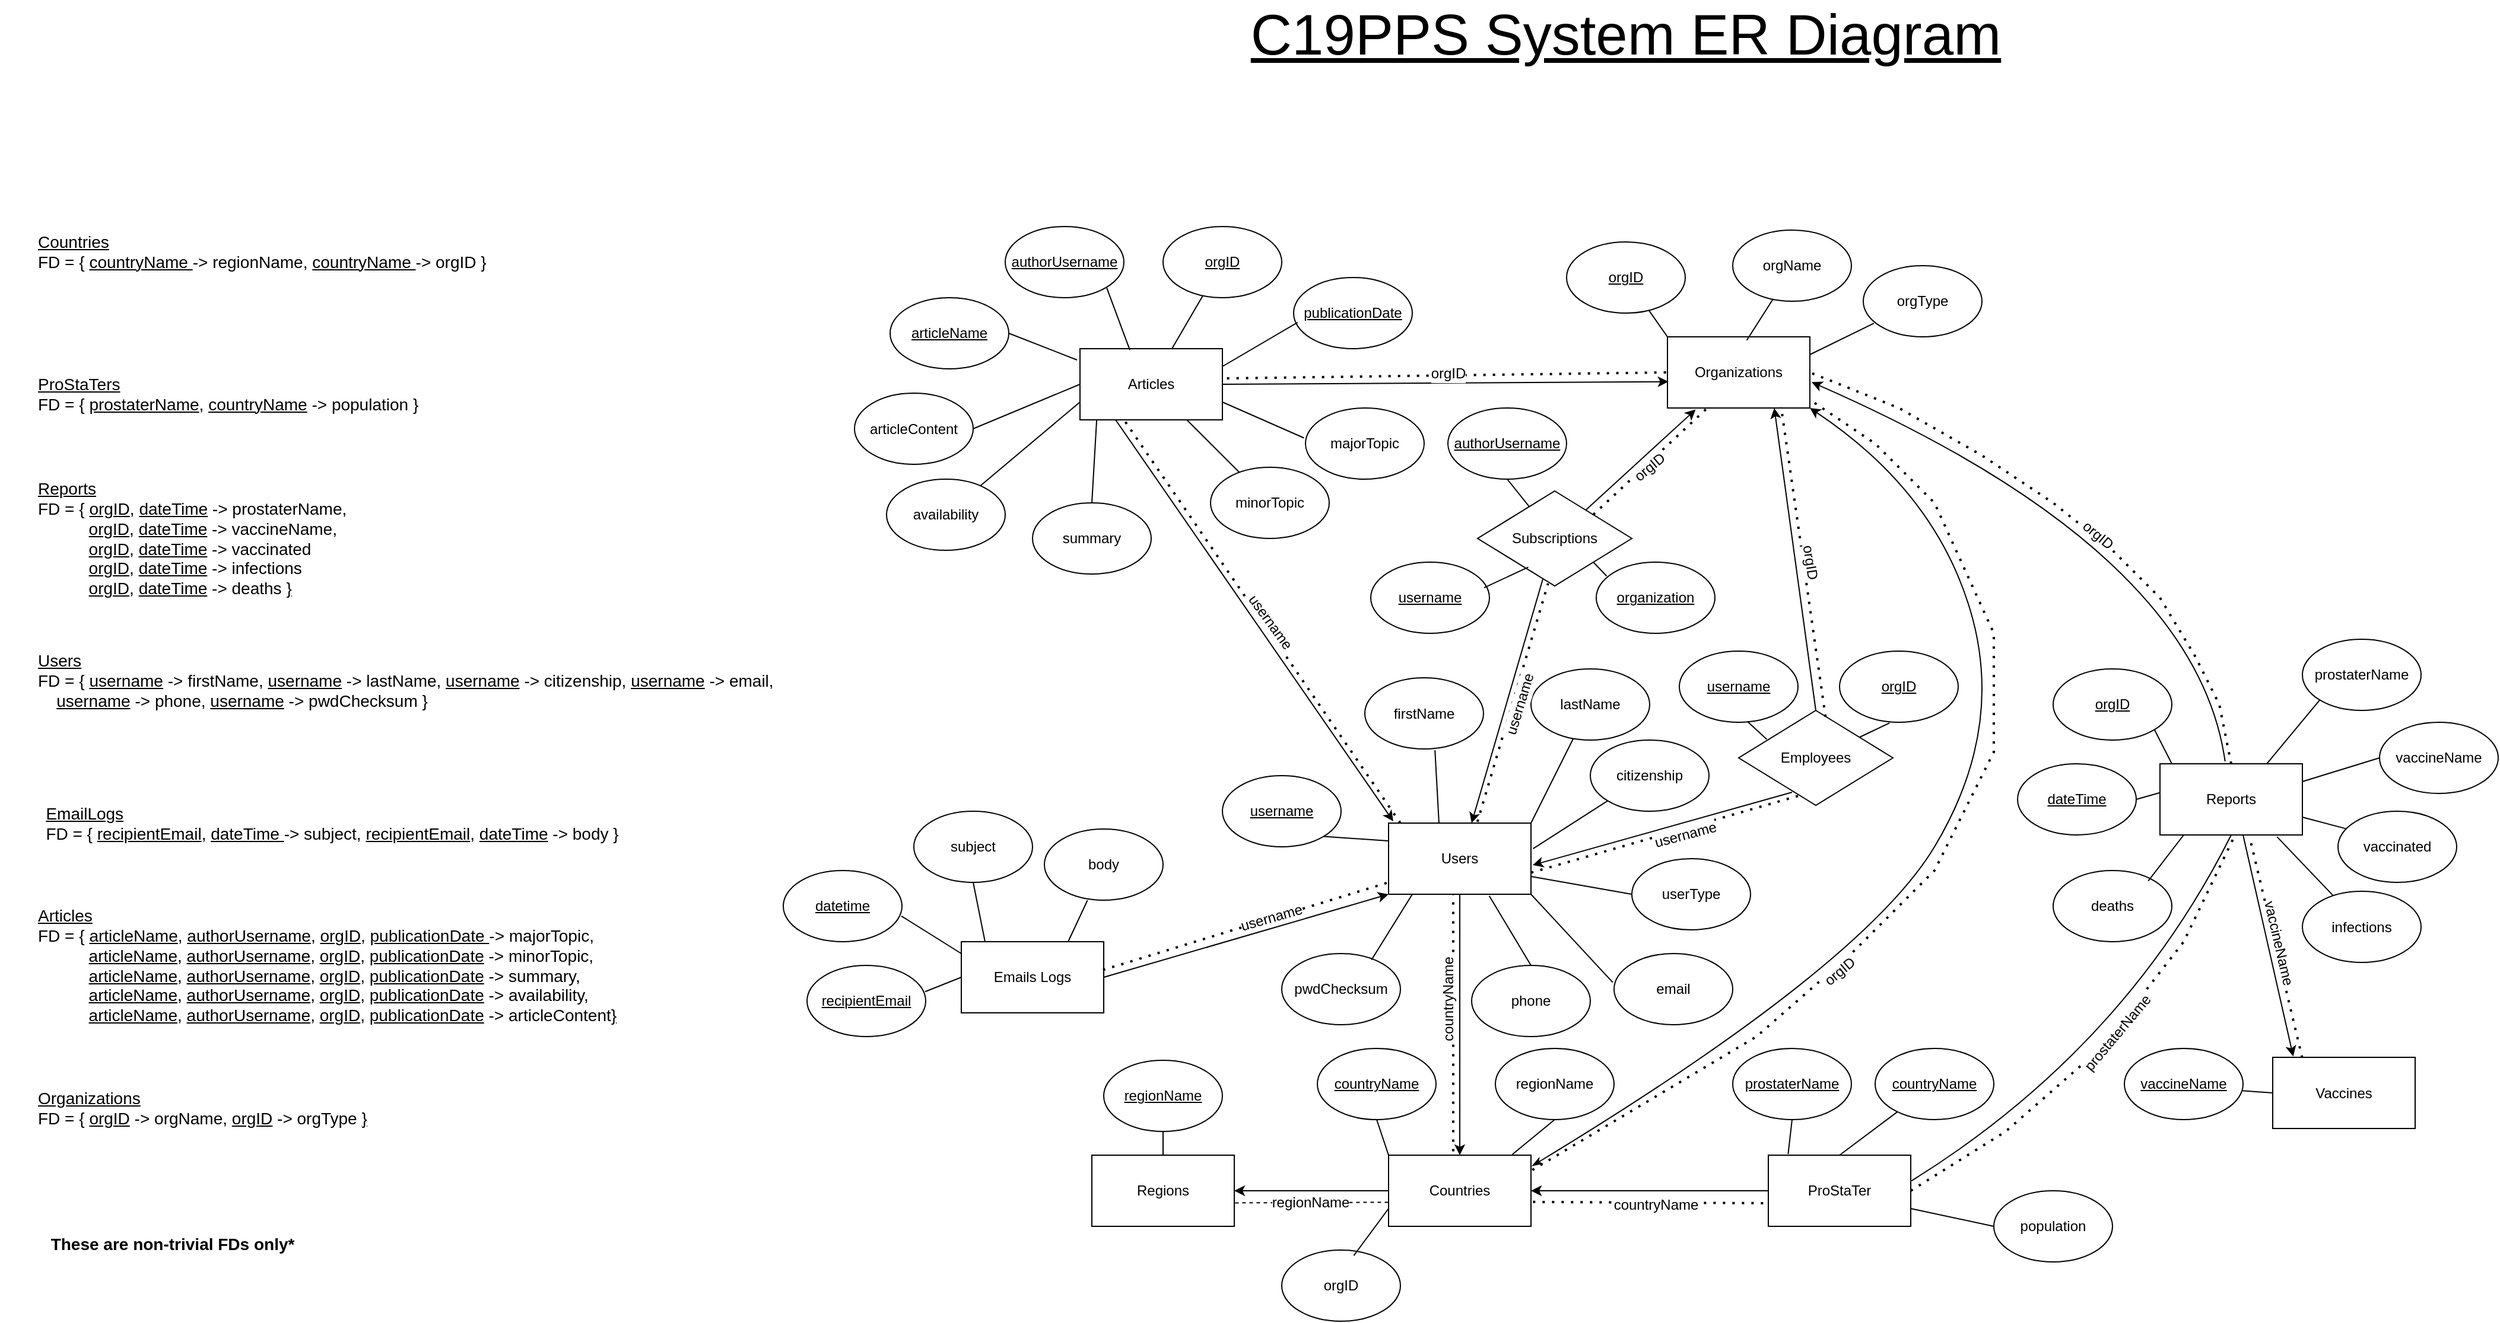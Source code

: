<mxfile version="20.2.2" type="device"><diagram id="vP3Cnza_I2oAQfjmfmL1" name="Page-1"><mxGraphModel dx="1903" dy="1664" grid="1" gridSize="10" guides="1" tooltips="1" connect="1" arrows="1" fold="1" page="1" pageScale="1" pageWidth="850" pageHeight="1100" math="0" shadow="0"><root><mxCell id="0"/><mxCell id="1" parent="0"/><mxCell id="a4XoPWhPw572lFIewRYF-1" value="Regions" style="rounded=0;whiteSpace=wrap;html=1;" parent="1" vertex="1"><mxGeometry x="90" y="220" width="120" height="60" as="geometry"/></mxCell><mxCell id="a4XoPWhPw572lFIewRYF-2" value="&lt;u&gt;regionName&lt;/u&gt;" style="ellipse;whiteSpace=wrap;html=1;" parent="1" vertex="1"><mxGeometry x="100" y="140" width="100" height="60" as="geometry"/></mxCell><mxCell id="a4XoPWhPw572lFIewRYF-4" value="Countries" style="rounded=0;whiteSpace=wrap;html=1;" parent="1" vertex="1"><mxGeometry x="340" y="220" width="120" height="60" as="geometry"/></mxCell><mxCell id="a4XoPWhPw572lFIewRYF-6" value="&lt;u&gt;countryName&lt;/u&gt;" style="ellipse;whiteSpace=wrap;html=1;" parent="1" vertex="1"><mxGeometry x="280" y="130" width="100" height="60" as="geometry"/></mxCell><mxCell id="a4XoPWhPw572lFIewRYF-7" value="regionName" style="ellipse;whiteSpace=wrap;html=1;" parent="1" vertex="1"><mxGeometry x="430" y="130" width="100" height="60" as="geometry"/></mxCell><mxCell id="a4XoPWhPw572lFIewRYF-8" value="" style="endArrow=none;html=1;rounded=0;" parent="1" source="a4XoPWhPw572lFIewRYF-1" edge="1"><mxGeometry width="50" height="50" relative="1" as="geometry"><mxPoint x="100" y="250" as="sourcePoint"/><mxPoint x="150" y="200" as="targetPoint"/></mxGeometry></mxCell><mxCell id="a4XoPWhPw572lFIewRYF-10" value="" style="endArrow=none;html=1;rounded=0;entryX=0.5;entryY=1;entryDx=0;entryDy=0;exitX=0;exitY=0;exitDx=0;exitDy=0;" parent="1" source="a4XoPWhPw572lFIewRYF-4" target="a4XoPWhPw572lFIewRYF-6" edge="1"><mxGeometry width="50" height="50" relative="1" as="geometry"><mxPoint x="350" y="220" as="sourcePoint"/><mxPoint x="430" y="190" as="targetPoint"/></mxGeometry></mxCell><mxCell id="a4XoPWhPw572lFIewRYF-11" value="" style="endArrow=none;html=1;rounded=0;entryX=0.5;entryY=1;entryDx=0;entryDy=0;exitX=0.869;exitY=-0.01;exitDx=0;exitDy=0;exitPerimeter=0;" parent="1" source="a4XoPWhPw572lFIewRYF-4" target="a4XoPWhPw572lFIewRYF-7" edge="1"><mxGeometry width="50" height="50" relative="1" as="geometry"><mxPoint x="510" y="320" as="sourcePoint"/><mxPoint x="560" y="270" as="targetPoint"/></mxGeometry></mxCell><mxCell id="a4XoPWhPw572lFIewRYF-12" value="ProStaTer" style="rounded=0;whiteSpace=wrap;html=1;" parent="1" vertex="1"><mxGeometry x="660" y="220" width="120" height="60" as="geometry"/></mxCell><mxCell id="a4XoPWhPw572lFIewRYF-14" value="&lt;u&gt;prostaterName&lt;/u&gt;" style="ellipse;whiteSpace=wrap;html=1;" parent="1" vertex="1"><mxGeometry x="630" y="130" width="100" height="60" as="geometry"/></mxCell><mxCell id="a4XoPWhPw572lFIewRYF-15" value="&lt;u&gt;countryName&lt;/u&gt;" style="ellipse;whiteSpace=wrap;html=1;" parent="1" vertex="1"><mxGeometry x="750" y="130" width="100" height="60" as="geometry"/></mxCell><mxCell id="a4XoPWhPw572lFIewRYF-17" value="" style="endArrow=none;html=1;rounded=0;entryX=0.5;entryY=1;entryDx=0;entryDy=0;exitX=0.139;exitY=-0.015;exitDx=0;exitDy=0;exitPerimeter=0;" parent="1" source="a4XoPWhPw572lFIewRYF-12" target="a4XoPWhPw572lFIewRYF-14" edge="1"><mxGeometry width="50" height="50" relative="1" as="geometry"><mxPoint x="700" y="240" as="sourcePoint"/><mxPoint x="750" y="190" as="targetPoint"/></mxGeometry></mxCell><mxCell id="a4XoPWhPw572lFIewRYF-18" value="" style="endArrow=none;html=1;rounded=0;" parent="1" target="a4XoPWhPw572lFIewRYF-15" edge="1"><mxGeometry width="50" height="50" relative="1" as="geometry"><mxPoint x="720" y="220" as="sourcePoint"/><mxPoint x="880" y="270" as="targetPoint"/></mxGeometry></mxCell><mxCell id="a4XoPWhPw572lFIewRYF-19" value="population" style="ellipse;whiteSpace=wrap;html=1;" parent="1" vertex="1"><mxGeometry x="850" y="250" width="100" height="60" as="geometry"/></mxCell><mxCell id="a4XoPWhPw572lFIewRYF-20" value="" style="endArrow=none;html=1;rounded=0;entryX=0;entryY=0.5;entryDx=0;entryDy=0;exitX=1;exitY=0.75;exitDx=0;exitDy=0;" parent="1" source="a4XoPWhPw572lFIewRYF-12" target="a4XoPWhPw572lFIewRYF-19" edge="1"><mxGeometry width="50" height="50" relative="1" as="geometry"><mxPoint x="780" y="250" as="sourcePoint"/><mxPoint x="830" y="310" as="targetPoint"/></mxGeometry></mxCell><mxCell id="a4XoPWhPw572lFIewRYF-21" value="Vaccines" style="rounded=0;whiteSpace=wrap;html=1;" parent="1" vertex="1"><mxGeometry x="1085" y="137.5" width="120" height="60" as="geometry"/></mxCell><mxCell id="a4XoPWhPw572lFIewRYF-22" value="&lt;u&gt;vaccineName&lt;/u&gt;" style="ellipse;whiteSpace=wrap;html=1;" parent="1" vertex="1"><mxGeometry x="960" y="130" width="100" height="60" as="geometry"/></mxCell><mxCell id="a4XoPWhPw572lFIewRYF-24" value="" style="endArrow=none;html=1;rounded=0;entryX=0.993;entryY=0.594;entryDx=0;entryDy=0;exitX=0;exitY=0.5;exitDx=0;exitDy=0;entryPerimeter=0;" parent="1" source="a4XoPWhPw572lFIewRYF-21" target="a4XoPWhPw572lFIewRYF-22" edge="1"><mxGeometry width="50" height="50" relative="1" as="geometry"><mxPoint x="870" y="27.5" as="sourcePoint"/><mxPoint x="920" y="-22.5" as="targetPoint"/></mxGeometry></mxCell><mxCell id="a4XoPWhPw572lFIewRYF-46" value="" style="endArrow=classic;html=1;rounded=0;exitX=0;exitY=0.5;exitDx=0;exitDy=0;entryX=1;entryY=0.5;entryDx=0;entryDy=0;" parent="1" source="a4XoPWhPw572lFIewRYF-4" target="a4XoPWhPw572lFIewRYF-1" edge="1"><mxGeometry width="50" height="50" relative="1" as="geometry"><mxPoint x="220" y="330" as="sourcePoint"/><mxPoint x="270" y="280" as="targetPoint"/></mxGeometry></mxCell><mxCell id="a4XoPWhPw572lFIewRYF-47" value="" style="endArrow=classic;html=1;rounded=0;exitX=0;exitY=0.5;exitDx=0;exitDy=0;" parent="1" source="a4XoPWhPw572lFIewRYF-12" edge="1"><mxGeometry width="50" height="50" relative="1" as="geometry"><mxPoint x="570" y="300" as="sourcePoint"/><mxPoint x="460" y="250" as="targetPoint"/></mxGeometry></mxCell><mxCell id="3A6yi9LEevmxzHnvqIkY-1" value="Users" style="rounded=0;whiteSpace=wrap;html=1;" parent="1" vertex="1"><mxGeometry x="340" y="-60" width="120" height="60" as="geometry"/></mxCell><mxCell id="3A6yi9LEevmxzHnvqIkY-3" value="firstName" style="ellipse;whiteSpace=wrap;html=1;" parent="1" vertex="1"><mxGeometry x="320" y="-182.5" width="100" height="60" as="geometry"/></mxCell><mxCell id="3A6yi9LEevmxzHnvqIkY-4" value="lastName" style="ellipse;whiteSpace=wrap;html=1;" parent="1" vertex="1"><mxGeometry x="460" y="-190" width="100" height="60" as="geometry"/></mxCell><mxCell id="3A6yi9LEevmxzHnvqIkY-5" value="citizenship" style="ellipse;whiteSpace=wrap;html=1;" parent="1" vertex="1"><mxGeometry x="510" y="-130" width="100" height="60" as="geometry"/></mxCell><mxCell id="3A6yi9LEevmxzHnvqIkY-6" value="email" style="ellipse;whiteSpace=wrap;html=1;" parent="1" vertex="1"><mxGeometry x="530" y="50" width="100" height="60" as="geometry"/></mxCell><mxCell id="3A6yi9LEevmxzHnvqIkY-7" value="phone" style="ellipse;whiteSpace=wrap;html=1;" parent="1" vertex="1"><mxGeometry x="410" y="60" width="100" height="60" as="geometry"/></mxCell><mxCell id="3A6yi9LEevmxzHnvqIkY-8" value="&lt;u&gt;username&lt;/u&gt;" style="ellipse;whiteSpace=wrap;html=1;" parent="1" vertex="1"><mxGeometry x="200" y="-100" width="100" height="60" as="geometry"/></mxCell><mxCell id="3A6yi9LEevmxzHnvqIkY-9" value="pwdChecksum" style="ellipse;whiteSpace=wrap;html=1;" parent="1" vertex="1"><mxGeometry x="250" y="50" width="100" height="60" as="geometry"/></mxCell><mxCell id="3A6yi9LEevmxzHnvqIkY-10" value="" style="endArrow=none;html=1;rounded=0;exitX=1;exitY=1;exitDx=0;exitDy=0;entryX=0;entryY=0.25;entryDx=0;entryDy=0;" parent="1" source="3A6yi9LEevmxzHnvqIkY-8" target="3A6yi9LEevmxzHnvqIkY-1" edge="1"><mxGeometry width="50" height="50" relative="1" as="geometry"><mxPoint x="290" y="10" as="sourcePoint"/><mxPoint x="340" y="-40" as="targetPoint"/></mxGeometry></mxCell><mxCell id="3A6yi9LEevmxzHnvqIkY-11" value="" style="endArrow=none;html=1;rounded=0;entryX=0.591;entryY=1.016;entryDx=0;entryDy=0;entryPerimeter=0;exitX=0.354;exitY=-0.002;exitDx=0;exitDy=0;exitPerimeter=0;" parent="1" source="3A6yi9LEevmxzHnvqIkY-1" target="3A6yi9LEevmxzHnvqIkY-3" edge="1"><mxGeometry width="50" height="50" relative="1" as="geometry"><mxPoint x="360" y="-50" as="sourcePoint"/><mxPoint x="410" y="-100" as="targetPoint"/></mxGeometry></mxCell><mxCell id="3A6yi9LEevmxzHnvqIkY-12" value="" style="endArrow=none;html=1;rounded=0;exitX=1;exitY=0;exitDx=0;exitDy=0;" parent="1" source="3A6yi9LEevmxzHnvqIkY-1" target="3A6yi9LEevmxzHnvqIkY-4" edge="1"><mxGeometry width="50" height="50" relative="1" as="geometry"><mxPoint x="410" y="-60" as="sourcePoint"/><mxPoint x="460" y="-110" as="targetPoint"/></mxGeometry></mxCell><mxCell id="3A6yi9LEevmxzHnvqIkY-13" value="" style="endArrow=none;html=1;rounded=0;entryX=0;entryY=1;entryDx=0;entryDy=0;exitX=1.015;exitY=0.359;exitDx=0;exitDy=0;exitPerimeter=0;" parent="1" source="3A6yi9LEevmxzHnvqIkY-1" target="3A6yi9LEevmxzHnvqIkY-5" edge="1"><mxGeometry width="50" height="50" relative="1" as="geometry"><mxPoint x="470" as="sourcePoint"/><mxPoint x="520" y="-50" as="targetPoint"/></mxGeometry></mxCell><mxCell id="3A6yi9LEevmxzHnvqIkY-14" value="" style="endArrow=none;html=1;rounded=0;entryX=-0.011;entryY=0.405;entryDx=0;entryDy=0;entryPerimeter=0;exitX=1;exitY=1;exitDx=0;exitDy=0;" parent="1" source="3A6yi9LEevmxzHnvqIkY-1" target="3A6yi9LEevmxzHnvqIkY-6" edge="1"><mxGeometry width="50" height="50" relative="1" as="geometry"><mxPoint x="400" y="60" as="sourcePoint"/><mxPoint x="450" y="10" as="targetPoint"/></mxGeometry></mxCell><mxCell id="3A6yi9LEevmxzHnvqIkY-15" value="" style="endArrow=none;html=1;rounded=0;exitX=0.5;exitY=0;exitDx=0;exitDy=0;entryX=0.707;entryY=1.022;entryDx=0;entryDy=0;entryPerimeter=0;" parent="1" source="3A6yi9LEevmxzHnvqIkY-7" target="3A6yi9LEevmxzHnvqIkY-1" edge="1"><mxGeometry width="50" height="50" relative="1" as="geometry"><mxPoint x="380" y="60" as="sourcePoint"/><mxPoint x="430" y="10" as="targetPoint"/></mxGeometry></mxCell><mxCell id="3A6yi9LEevmxzHnvqIkY-16" value="" style="endArrow=none;html=1;rounded=0;exitX=0.756;exitY=0.09;exitDx=0;exitDy=0;exitPerimeter=0;" parent="1" source="3A6yi9LEevmxzHnvqIkY-9" edge="1"><mxGeometry width="50" height="50" relative="1" as="geometry"><mxPoint x="340" y="40" as="sourcePoint"/><mxPoint x="360" as="targetPoint"/></mxGeometry></mxCell><mxCell id="3A6yi9LEevmxzHnvqIkY-17" value="" style="endArrow=classic;html=1;rounded=0;entryX=0.5;entryY=0;entryDx=0;entryDy=0;exitX=0.5;exitY=1;exitDx=0;exitDy=0;" parent="1" source="3A6yi9LEevmxzHnvqIkY-1" target="a4XoPWhPw572lFIewRYF-4" edge="1"><mxGeometry width="50" height="50" relative="1" as="geometry"><mxPoint x="200" y="30" as="sourcePoint"/><mxPoint x="250" y="-20" as="targetPoint"/></mxGeometry></mxCell><mxCell id="3A6yi9LEevmxzHnvqIkY-26" value="Articles" style="rounded=0;whiteSpace=wrap;html=1;" parent="1" vertex="1"><mxGeometry x="80" y="-460" width="120" height="60" as="geometry"/></mxCell><mxCell id="3A6yi9LEevmxzHnvqIkY-27" value="&lt;u&gt;articleName&lt;/u&gt;" style="ellipse;whiteSpace=wrap;html=1;" parent="1" vertex="1"><mxGeometry x="-80" y="-503" width="100" height="60" as="geometry"/></mxCell><mxCell id="3A6yi9LEevmxzHnvqIkY-28" value="&lt;u&gt;authorUsername&lt;/u&gt;" style="ellipse;whiteSpace=wrap;html=1;" parent="1" vertex="1"><mxGeometry x="17" y="-563" width="100" height="60" as="geometry"/></mxCell><mxCell id="3A6yi9LEevmxzHnvqIkY-29" value="majorTopic" style="ellipse;whiteSpace=wrap;html=1;" parent="1" vertex="1"><mxGeometry x="270" y="-410" width="100" height="60" as="geometry"/></mxCell><mxCell id="3A6yi9LEevmxzHnvqIkY-30" value="minorTopic" style="ellipse;whiteSpace=wrap;html=1;" parent="1" vertex="1"><mxGeometry x="190" y="-360" width="100" height="60" as="geometry"/></mxCell><mxCell id="3A6yi9LEevmxzHnvqIkY-31" value="summary" style="ellipse;whiteSpace=wrap;html=1;" parent="1" vertex="1"><mxGeometry x="40" y="-330" width="100" height="60" as="geometry"/></mxCell><mxCell id="3A6yi9LEevmxzHnvqIkY-32" value="&lt;u&gt;publicationDate&lt;/u&gt;" style="ellipse;whiteSpace=wrap;html=1;" parent="1" vertex="1"><mxGeometry x="260" y="-520" width="100" height="60" as="geometry"/></mxCell><mxCell id="3A6yi9LEevmxzHnvqIkY-34" value="Organizations" style="rounded=0;whiteSpace=wrap;html=1;" parent="1" vertex="1"><mxGeometry x="575" y="-470" width="120" height="60" as="geometry"/></mxCell><mxCell id="3A6yi9LEevmxzHnvqIkY-37" value="orgType" style="ellipse;whiteSpace=wrap;html=1;" parent="1" vertex="1"><mxGeometry x="740" y="-530" width="100" height="60" as="geometry"/></mxCell><mxCell id="3A6yi9LEevmxzHnvqIkY-38" value="orgName" style="ellipse;whiteSpace=wrap;html=1;" parent="1" vertex="1"><mxGeometry x="630" y="-560" width="100" height="60" as="geometry"/></mxCell><mxCell id="3A6yi9LEevmxzHnvqIkY-39" value="&lt;u&gt;orgID&lt;/u&gt;" style="ellipse;whiteSpace=wrap;html=1;" parent="1" vertex="1"><mxGeometry x="150" y="-563" width="100" height="60" as="geometry"/></mxCell><mxCell id="3A6yi9LEevmxzHnvqIkY-41" value="" style="endArrow=none;html=1;rounded=0;entryX=-0.021;entryY=0.158;entryDx=0;entryDy=0;entryPerimeter=0;exitX=1;exitY=0.5;exitDx=0;exitDy=0;" parent="1" source="3A6yi9LEevmxzHnvqIkY-27" target="3A6yi9LEevmxzHnvqIkY-26" edge="1"><mxGeometry width="50" height="50" relative="1" as="geometry"><mxPoint x="20" y="-430" as="sourcePoint"/><mxPoint x="70" y="-480" as="targetPoint"/></mxGeometry></mxCell><mxCell id="3A6yi9LEevmxzHnvqIkY-42" value="" style="endArrow=none;html=1;rounded=0;exitX=1;exitY=1;exitDx=0;exitDy=0;entryX=0.35;entryY=0.017;entryDx=0;entryDy=0;entryPerimeter=0;" parent="1" source="3A6yi9LEevmxzHnvqIkY-28" target="3A6yi9LEevmxzHnvqIkY-26" edge="1"><mxGeometry width="50" height="50" relative="1" as="geometry"><mxPoint x="90" y="-460" as="sourcePoint"/><mxPoint x="140" y="-510" as="targetPoint"/></mxGeometry></mxCell><mxCell id="3A6yi9LEevmxzHnvqIkY-44" value="" style="endArrow=none;html=1;rounded=0;" parent="1" source="3A6yi9LEevmxzHnvqIkY-26" target="3A6yi9LEevmxzHnvqIkY-39" edge="1"><mxGeometry width="50" height="50" relative="1" as="geometry"><mxPoint x="160" y="-470" as="sourcePoint"/><mxPoint x="210" y="-520" as="targetPoint"/></mxGeometry></mxCell><mxCell id="3A6yi9LEevmxzHnvqIkY-45" value="" style="endArrow=none;html=1;rounded=0;entryX=0.034;entryY=0.63;entryDx=0;entryDy=0;entryPerimeter=0;exitX=1;exitY=0.25;exitDx=0;exitDy=0;" parent="1" source="3A6yi9LEevmxzHnvqIkY-26" target="3A6yi9LEevmxzHnvqIkY-32" edge="1"><mxGeometry width="50" height="50" relative="1" as="geometry"><mxPoint x="200" y="-420" as="sourcePoint"/><mxPoint x="250" y="-470" as="targetPoint"/></mxGeometry></mxCell><mxCell id="3A6yi9LEevmxzHnvqIkY-46" value="" style="endArrow=none;html=1;rounded=0;exitX=1;exitY=0.75;exitDx=0;exitDy=0;entryX=-0.013;entryY=0.421;entryDx=0;entryDy=0;entryPerimeter=0;" parent="1" source="3A6yi9LEevmxzHnvqIkY-26" target="3A6yi9LEevmxzHnvqIkY-29" edge="1"><mxGeometry width="50" height="50" relative="1" as="geometry"><mxPoint x="220" y="-380" as="sourcePoint"/><mxPoint x="260" y="-400" as="targetPoint"/></mxGeometry></mxCell><mxCell id="3A6yi9LEevmxzHnvqIkY-47" value="" style="endArrow=none;html=1;rounded=0;entryX=0.75;entryY=1;entryDx=0;entryDy=0;" parent="1" source="3A6yi9LEevmxzHnvqIkY-30" target="3A6yi9LEevmxzHnvqIkY-26" edge="1"><mxGeometry width="50" height="50" relative="1" as="geometry"><mxPoint x="190" y="-360" as="sourcePoint"/><mxPoint x="180" y="-390" as="targetPoint"/></mxGeometry></mxCell><mxCell id="3A6yi9LEevmxzHnvqIkY-48" value="" style="endArrow=none;html=1;rounded=0;entryX=0.117;entryY=1.007;entryDx=0;entryDy=0;exitX=0.5;exitY=0;exitDx=0;exitDy=0;entryPerimeter=0;" parent="1" source="3A6yi9LEevmxzHnvqIkY-31" target="3A6yi9LEevmxzHnvqIkY-26" edge="1"><mxGeometry width="50" height="50" relative="1" as="geometry"><mxPoint x="30" y="-350" as="sourcePoint"/><mxPoint x="80" y="-400" as="targetPoint"/></mxGeometry></mxCell><mxCell id="3A6yi9LEevmxzHnvqIkY-50" value="" style="endArrow=classic;html=1;rounded=0;curved=1;entryX=0.007;entryY=0.63;entryDx=0;entryDy=0;exitX=1;exitY=0.5;exitDx=0;exitDy=0;entryPerimeter=0;" parent="1" source="3A6yi9LEevmxzHnvqIkY-26" target="3A6yi9LEevmxzHnvqIkY-34" edge="1"><mxGeometry width="50" height="50" relative="1" as="geometry"><mxPoint x="200" y="-320" as="sourcePoint"/><mxPoint x="250" y="-370" as="targetPoint"/></mxGeometry></mxCell><mxCell id="3A6yi9LEevmxzHnvqIkY-52" value="&lt;u&gt;orgID&lt;/u&gt;" style="ellipse;whiteSpace=wrap;html=1;" parent="1" vertex="1"><mxGeometry x="490" y="-550" width="100" height="60" as="geometry"/></mxCell><mxCell id="3A6yi9LEevmxzHnvqIkY-53" value="orgID" style="ellipse;whiteSpace=wrap;html=1;" parent="1" vertex="1"><mxGeometry x="250" y="300" width="100" height="60" as="geometry"/></mxCell><mxCell id="3A6yi9LEevmxzHnvqIkY-54" value="" style="endArrow=none;html=1;rounded=0;curved=1;entryX=0;entryY=0.75;entryDx=0;entryDy=0;exitX=0.607;exitY=0.078;exitDx=0;exitDy=0;exitPerimeter=0;" parent="1" source="3A6yi9LEevmxzHnvqIkY-53" target="a4XoPWhPw572lFIewRYF-4" edge="1"><mxGeometry width="50" height="50" relative="1" as="geometry"><mxPoint x="280" y="320" as="sourcePoint"/><mxPoint x="330" y="270" as="targetPoint"/></mxGeometry></mxCell><mxCell id="3A6yi9LEevmxzHnvqIkY-55" value="" style="curved=1;endArrow=classic;html=1;rounded=0;entryX=1;entryY=1;entryDx=0;entryDy=0;exitX=1.007;exitY=0.153;exitDx=0;exitDy=0;startArrow=classicThin;startFill=1;exitPerimeter=0;" parent="1" source="a4XoPWhPw572lFIewRYF-4" target="3A6yi9LEevmxzHnvqIkY-34" edge="1"><mxGeometry width="50" height="50" relative="1" as="geometry"><mxPoint x="720" y="-280" as="sourcePoint"/><mxPoint x="770" y="-330" as="targetPoint"/><Array as="points"><mxPoint x="740" y="60"/><mxPoint x="860" y="-140"/><mxPoint x="800" y="-340"/></Array></mxGeometry></mxCell><mxCell id="3A6yi9LEevmxzHnvqIkY-56" value="" style="endArrow=none;html=1;rounded=0;curved=1;exitX=0;exitY=0;exitDx=0;exitDy=0;" parent="1" source="3A6yi9LEevmxzHnvqIkY-34" target="3A6yi9LEevmxzHnvqIkY-52" edge="1"><mxGeometry width="50" height="50" relative="1" as="geometry"><mxPoint x="520" y="-440" as="sourcePoint"/><mxPoint x="570" y="-490" as="targetPoint"/></mxGeometry></mxCell><mxCell id="3A6yi9LEevmxzHnvqIkY-57" value="" style="endArrow=none;html=1;rounded=0;curved=1;entryX=0.341;entryY=0.966;entryDx=0;entryDy=0;exitX=0.557;exitY=0.048;exitDx=0;exitDy=0;exitPerimeter=0;entryPerimeter=0;" parent="1" source="3A6yi9LEevmxzHnvqIkY-34" target="3A6yi9LEevmxzHnvqIkY-38" edge="1"><mxGeometry width="50" height="50" relative="1" as="geometry"><mxPoint x="600" y="-470" as="sourcePoint"/><mxPoint x="650" y="-520" as="targetPoint"/></mxGeometry></mxCell><mxCell id="3A6yi9LEevmxzHnvqIkY-58" value="" style="endArrow=none;html=1;rounded=0;curved=1;entryX=0.09;entryY=0.809;entryDx=0;entryDy=0;entryPerimeter=0;exitX=1;exitY=0.25;exitDx=0;exitDy=0;" parent="1" source="3A6yi9LEevmxzHnvqIkY-34" target="3A6yi9LEevmxzHnvqIkY-37" edge="1"><mxGeometry width="50" height="50" relative="1" as="geometry"><mxPoint x="720" y="-380" as="sourcePoint"/><mxPoint x="770" y="-430" as="targetPoint"/></mxGeometry></mxCell><mxCell id="3A6yi9LEevmxzHnvqIkY-59" value="Subscriptions" style="rhombus;whiteSpace=wrap;html=1;" parent="1" vertex="1"><mxGeometry x="415" y="-340" width="130" height="80" as="geometry"/></mxCell><mxCell id="3A6yi9LEevmxzHnvqIkY-60" value="&lt;u&gt;username&lt;/u&gt;" style="ellipse;whiteSpace=wrap;html=1;" parent="1" vertex="1"><mxGeometry x="325" y="-280" width="100" height="60" as="geometry"/></mxCell><mxCell id="3A6yi9LEevmxzHnvqIkY-61" value="" style="endArrow=none;html=1;rounded=0;curved=1;entryX=0.329;entryY=0.802;entryDx=0;entryDy=0;entryPerimeter=0;exitX=0.955;exitY=0.36;exitDx=0;exitDy=0;exitPerimeter=0;" parent="1" source="3A6yi9LEevmxzHnvqIkY-60" target="3A6yi9LEevmxzHnvqIkY-59" edge="1"><mxGeometry width="50" height="50" relative="1" as="geometry"><mxPoint x="410" y="-210" as="sourcePoint"/><mxPoint x="460" y="-260" as="targetPoint"/></mxGeometry></mxCell><mxCell id="3A6yi9LEevmxzHnvqIkY-62" value="&lt;u&gt;authorUsername&lt;/u&gt;" style="ellipse;whiteSpace=wrap;html=1;" parent="1" vertex="1"><mxGeometry x="390" y="-410" width="100" height="60" as="geometry"/></mxCell><mxCell id="3A6yi9LEevmxzHnvqIkY-63" value="&lt;u&gt;organization&lt;/u&gt;" style="ellipse;whiteSpace=wrap;html=1;" parent="1" vertex="1"><mxGeometry x="515" y="-280" width="100" height="60" as="geometry"/></mxCell><mxCell id="3A6yi9LEevmxzHnvqIkY-65" value="" style="endArrow=none;html=1;rounded=0;curved=1;entryX=0.5;entryY=1;entryDx=0;entryDy=0;" parent="1" source="3A6yi9LEevmxzHnvqIkY-59" target="3A6yi9LEevmxzHnvqIkY-62" edge="1"><mxGeometry width="50" height="50" relative="1" as="geometry"><mxPoint x="400" y="-300" as="sourcePoint"/><mxPoint x="450" y="-340" as="targetPoint"/></mxGeometry></mxCell><mxCell id="3A6yi9LEevmxzHnvqIkY-68" value="" style="endArrow=none;html=1;rounded=0;curved=1;entryX=1;entryY=1;entryDx=0;entryDy=0;exitX=0.088;exitY=0.196;exitDx=0;exitDy=0;exitPerimeter=0;" parent="1" source="3A6yi9LEevmxzHnvqIkY-63" target="3A6yi9LEevmxzHnvqIkY-59" edge="1"><mxGeometry width="50" height="50" relative="1" as="geometry"><mxPoint x="500" y="-230" as="sourcePoint"/><mxPoint x="550" y="-280" as="targetPoint"/></mxGeometry></mxCell><mxCell id="3A6yi9LEevmxzHnvqIkY-72" value="Employees" style="rhombus;whiteSpace=wrap;html=1;" parent="1" vertex="1"><mxGeometry x="635" y="-155" width="130" height="80" as="geometry"/></mxCell><mxCell id="3A6yi9LEevmxzHnvqIkY-73" value="&lt;u&gt;username&lt;/u&gt;" style="ellipse;whiteSpace=wrap;html=1;" parent="1" vertex="1"><mxGeometry x="585" y="-205" width="100" height="60" as="geometry"/></mxCell><mxCell id="3A6yi9LEevmxzHnvqIkY-74" value="&lt;u&gt;orgID&lt;/u&gt;" style="ellipse;whiteSpace=wrap;html=1;" parent="1" vertex="1"><mxGeometry x="720" y="-205" width="100" height="60" as="geometry"/></mxCell><mxCell id="3A6yi9LEevmxzHnvqIkY-77" value="" style="endArrow=none;html=1;rounded=0;curved=1;entryX=0.573;entryY=0.987;entryDx=0;entryDy=0;entryPerimeter=0;exitX=0.182;exitY=0.305;exitDx=0;exitDy=0;exitPerimeter=0;" parent="1" source="3A6yi9LEevmxzHnvqIkY-72" target="3A6yi9LEevmxzHnvqIkY-73" edge="1"><mxGeometry width="50" height="50" relative="1" as="geometry"><mxPoint x="590" y="-85" as="sourcePoint"/><mxPoint x="640" y="-135" as="targetPoint"/></mxGeometry></mxCell><mxCell id="3A6yi9LEevmxzHnvqIkY-78" value="" style="endArrow=none;html=1;rounded=0;curved=1;entryX=0.422;entryY=1.01;entryDx=0;entryDy=0;entryPerimeter=0;" parent="1" source="3A6yi9LEevmxzHnvqIkY-72" target="3A6yi9LEevmxzHnvqIkY-74" edge="1"><mxGeometry width="50" height="50" relative="1" as="geometry"><mxPoint x="770" y="-85" as="sourcePoint"/><mxPoint x="820" y="-135" as="targetPoint"/></mxGeometry></mxCell><mxCell id="3A6yi9LEevmxzHnvqIkY-79" value="Reports" style="rounded=0;whiteSpace=wrap;html=1;" parent="1" vertex="1"><mxGeometry x="990" y="-110" width="120" height="60" as="geometry"/></mxCell><mxCell id="3A6yi9LEevmxzHnvqIkY-80" value="&lt;u&gt;orgID&lt;/u&gt;" style="ellipse;whiteSpace=wrap;html=1;" parent="1" vertex="1"><mxGeometry x="900" y="-190" width="100" height="60" as="geometry"/></mxCell><mxCell id="3A6yi9LEevmxzHnvqIkY-83" value="prostaterName" style="ellipse;whiteSpace=wrap;html=1;" parent="1" vertex="1"><mxGeometry x="1110" y="-215" width="100" height="60" as="geometry"/></mxCell><mxCell id="3A6yi9LEevmxzHnvqIkY-84" value="vaccineName" style="ellipse;whiteSpace=wrap;html=1;" parent="1" vertex="1"><mxGeometry x="1175" y="-145" width="100" height="60" as="geometry"/></mxCell><mxCell id="3A6yi9LEevmxzHnvqIkY-85" value="vaccinated" style="ellipse;whiteSpace=wrap;html=1;" parent="1" vertex="1"><mxGeometry x="1140" y="-70" width="100" height="60" as="geometry"/></mxCell><mxCell id="3A6yi9LEevmxzHnvqIkY-86" value="infections" style="ellipse;whiteSpace=wrap;html=1;" parent="1" vertex="1"><mxGeometry x="1110" y="-2.5" width="100" height="60" as="geometry"/></mxCell><mxCell id="3A6yi9LEevmxzHnvqIkY-87" value="deaths" style="ellipse;whiteSpace=wrap;html=1;" parent="1" vertex="1"><mxGeometry x="900" y="-20" width="100" height="60" as="geometry"/></mxCell><mxCell id="3A6yi9LEevmxzHnvqIkY-88" value="&lt;span&gt;date&lt;/span&gt;Time" style="ellipse;whiteSpace=wrap;html=1;fontStyle=4" parent="1" vertex="1"><mxGeometry x="870" y="-110" width="100" height="60" as="geometry"/></mxCell><mxCell id="3A6yi9LEevmxzHnvqIkY-89" value="" style="endArrow=classic;html=1;rounded=0;curved=1;entryX=1.013;entryY=0.637;entryDx=0;entryDy=0;exitX=0.457;exitY=-0.035;exitDx=0;exitDy=0;exitPerimeter=0;startArrow=none;startFill=0;endFill=1;entryPerimeter=0;" parent="1" source="3A6yi9LEevmxzHnvqIkY-79" target="3A6yi9LEevmxzHnvqIkY-34" edge="1"><mxGeometry width="50" height="50" relative="1" as="geometry"><mxPoint x="1030" y="-120" as="sourcePoint"/><mxPoint x="1020" y="-320" as="targetPoint"/><Array as="points"><mxPoint x="1020" y="-290"/></Array></mxGeometry></mxCell><mxCell id="3A6yi9LEevmxzHnvqIkY-90" value="" style="endArrow=none;html=1;rounded=0;curved=1;entryX=0.5;entryY=1;entryDx=0;entryDy=0;exitX=1.005;exitY=0.362;exitDx=0;exitDy=0;exitPerimeter=0;" parent="1" source="a4XoPWhPw572lFIewRYF-12" target="3A6yi9LEevmxzHnvqIkY-79" edge="1"><mxGeometry width="50" height="50" relative="1" as="geometry"><mxPoint x="1000" y="160" as="sourcePoint"/><mxPoint x="1050" y="110" as="targetPoint"/><Array as="points"><mxPoint x="960" y="130"/></Array></mxGeometry></mxCell><mxCell id="3A6yi9LEevmxzHnvqIkY-92" value="" style="endArrow=none;html=1;rounded=0;curved=1;entryX=1;entryY=1;entryDx=0;entryDy=0;" parent="1" target="3A6yi9LEevmxzHnvqIkY-80" edge="1"><mxGeometry width="50" height="50" relative="1" as="geometry"><mxPoint x="1000" y="-110" as="sourcePoint"/><mxPoint x="1020" y="-140" as="targetPoint"/></mxGeometry></mxCell><mxCell id="3A6yi9LEevmxzHnvqIkY-93" value="" style="endArrow=none;html=1;rounded=0;curved=1;exitX=1;exitY=0.5;exitDx=0;exitDy=0;entryX=-0.001;entryY=0.406;entryDx=0;entryDy=0;entryPerimeter=0;" parent="1" source="3A6yi9LEevmxzHnvqIkY-88" target="3A6yi9LEevmxzHnvqIkY-79" edge="1"><mxGeometry width="50" height="50" relative="1" as="geometry"><mxPoint x="960" y="-60" as="sourcePoint"/><mxPoint x="1010" y="-110" as="targetPoint"/></mxGeometry></mxCell><mxCell id="3A6yi9LEevmxzHnvqIkY-94" value="" style="endArrow=none;html=1;rounded=0;curved=1;exitX=0.801;exitY=0.146;exitDx=0;exitDy=0;exitPerimeter=0;" parent="1" source="3A6yi9LEevmxzHnvqIkY-87" edge="1"><mxGeometry width="50" height="50" relative="1" as="geometry"><mxPoint x="990" as="sourcePoint"/><mxPoint x="1010" y="-50" as="targetPoint"/></mxGeometry></mxCell><mxCell id="3A6yi9LEevmxzHnvqIkY-95" value="" style="endArrow=none;html=1;rounded=0;curved=1;entryX=0.822;entryY=1.026;entryDx=0;entryDy=0;entryPerimeter=0;exitX=0.257;exitY=0.057;exitDx=0;exitDy=0;exitPerimeter=0;" parent="1" source="3A6yi9LEevmxzHnvqIkY-86" target="3A6yi9LEevmxzHnvqIkY-79" edge="1"><mxGeometry width="50" height="50" relative="1" as="geometry"><mxPoint x="1080" y="20" as="sourcePoint"/><mxPoint x="1130" y="-30" as="targetPoint"/></mxGeometry></mxCell><mxCell id="3A6yi9LEevmxzHnvqIkY-96" value="" style="endArrow=none;html=1;rounded=0;curved=1;entryX=0.07;entryY=0.247;entryDx=0;entryDy=0;entryPerimeter=0;exitX=1;exitY=0.75;exitDx=0;exitDy=0;" parent="1" source="3A6yi9LEevmxzHnvqIkY-79" target="3A6yi9LEevmxzHnvqIkY-85" edge="1"><mxGeometry width="50" height="50" relative="1" as="geometry"><mxPoint x="1110" y="-50" as="sourcePoint"/><mxPoint x="1160" y="-100" as="targetPoint"/></mxGeometry></mxCell><mxCell id="3A6yi9LEevmxzHnvqIkY-97" value="" style="endArrow=none;html=1;rounded=0;curved=1;exitX=1;exitY=0.25;exitDx=0;exitDy=0;entryX=0;entryY=0.5;entryDx=0;entryDy=0;" parent="1" source="3A6yi9LEevmxzHnvqIkY-79" target="3A6yi9LEevmxzHnvqIkY-84" edge="1"><mxGeometry width="50" height="50" relative="1" as="geometry"><mxPoint x="1110" y="-70" as="sourcePoint"/><mxPoint x="1160" y="-120" as="targetPoint"/></mxGeometry></mxCell><mxCell id="3A6yi9LEevmxzHnvqIkY-99" value="" style="endArrow=none;html=1;rounded=0;curved=1;entryX=0;entryY=1;entryDx=0;entryDy=0;exitX=0.75;exitY=0;exitDx=0;exitDy=0;" parent="1" source="3A6yi9LEevmxzHnvqIkY-79" target="3A6yi9LEevmxzHnvqIkY-83" edge="1"><mxGeometry width="50" height="50" relative="1" as="geometry"><mxPoint x="1070" y="-120" as="sourcePoint"/><mxPoint x="1120" y="-170" as="targetPoint"/></mxGeometry></mxCell><mxCell id="3A6yi9LEevmxzHnvqIkY-100" value="&lt;font style=&quot;font-size: 48px;&quot;&gt;&lt;u style=&quot;&quot;&gt;C19PPS System ER Diagram&lt;/u&gt;&lt;/font&gt;" style="text;html=1;strokeColor=none;fillColor=none;align=center;verticalAlign=middle;whiteSpace=wrap;rounded=0;" parent="1" vertex="1"><mxGeometry x="-140" y="-740" width="1360" height="30" as="geometry"/></mxCell><mxCell id="3A6yi9LEevmxzHnvqIkY-101" value="Emails Logs" style="rounded=0;whiteSpace=wrap;html=1;" parent="1" vertex="1"><mxGeometry x="-20" y="40" width="120" height="60" as="geometry"/></mxCell><mxCell id="3A6yi9LEevmxzHnvqIkY-103" value="&lt;u&gt;recipientEmail&lt;/u&gt;" style="ellipse;whiteSpace=wrap;html=1;" parent="1" vertex="1"><mxGeometry x="-150" y="60" width="100" height="60" as="geometry"/></mxCell><mxCell id="3A6yi9LEevmxzHnvqIkY-104" value="&lt;u&gt;datetime&lt;/u&gt;" style="ellipse;whiteSpace=wrap;html=1;" parent="1" vertex="1"><mxGeometry x="-170" y="-20" width="100" height="60" as="geometry"/></mxCell><mxCell id="3A6yi9LEevmxzHnvqIkY-106" value="subject" style="ellipse;whiteSpace=wrap;html=1;" parent="1" vertex="1"><mxGeometry x="-60" y="-70" width="100" height="60" as="geometry"/></mxCell><mxCell id="3A6yi9LEevmxzHnvqIkY-107" value="body" style="ellipse;whiteSpace=wrap;html=1;" parent="1" vertex="1"><mxGeometry x="50" y="-55" width="100" height="60" as="geometry"/></mxCell><mxCell id="3A6yi9LEevmxzHnvqIkY-108" value="" style="endArrow=classic;html=1;rounded=0;fontSize=48;curved=1;entryX=0;entryY=1;entryDx=0;entryDy=0;exitX=1;exitY=0.5;exitDx=0;exitDy=0;" parent="1" source="3A6yi9LEevmxzHnvqIkY-101" target="3A6yi9LEevmxzHnvqIkY-1" edge="1"><mxGeometry width="50" height="50" relative="1" as="geometry"><mxPoint x="30" y="140" as="sourcePoint"/><mxPoint x="80" y="90" as="targetPoint"/></mxGeometry></mxCell><mxCell id="3A6yi9LEevmxzHnvqIkY-109" value="" style="endArrow=none;html=1;rounded=0;fontSize=48;curved=1;" parent="1" edge="1"><mxGeometry width="50" height="50" relative="1" as="geometry"><mxPoint y="40" as="sourcePoint"/><mxPoint x="-10" y="-10" as="targetPoint"/></mxGeometry></mxCell><mxCell id="3A6yi9LEevmxzHnvqIkY-110" value="" style="endArrow=none;html=1;rounded=0;fontSize=48;curved=1;exitX=0.75;exitY=0;exitDx=0;exitDy=0;entryX=0.363;entryY=1.002;entryDx=0;entryDy=0;entryPerimeter=0;" parent="1" source="3A6yi9LEevmxzHnvqIkY-101" target="3A6yi9LEevmxzHnvqIkY-107" edge="1"><mxGeometry width="50" height="50" relative="1" as="geometry"><mxPoint x="20" y="50" as="sourcePoint"/><mxPoint x="90" y="10" as="targetPoint"/></mxGeometry></mxCell><mxCell id="3A6yi9LEevmxzHnvqIkY-111" value="" style="endArrow=none;html=1;rounded=0;fontSize=48;curved=1;exitX=0.995;exitY=0.64;exitDx=0;exitDy=0;exitPerimeter=0;" parent="1" source="3A6yi9LEevmxzHnvqIkY-104" edge="1"><mxGeometry width="50" height="50" relative="1" as="geometry"><mxPoint x="-60" y="70" as="sourcePoint"/><mxPoint x="-20" y="50" as="targetPoint"/></mxGeometry></mxCell><mxCell id="3A6yi9LEevmxzHnvqIkY-112" value="" style="endArrow=none;html=1;rounded=0;fontSize=48;curved=1;exitX=0.995;exitY=0.369;exitDx=0;exitDy=0;exitPerimeter=0;" parent="1" source="3A6yi9LEevmxzHnvqIkY-103" edge="1"><mxGeometry width="50" height="50" relative="1" as="geometry"><mxPoint x="-60" y="100" as="sourcePoint"/><mxPoint x="-20" y="70" as="targetPoint"/></mxGeometry></mxCell><mxCell id="i1vs8gZjxiiWLLg1g4QH-1" value="&lt;div style=&quot;text-align: left;&quot;&gt;&lt;span style=&quot;font-size: 14px; background-color: initial;&quot;&gt;&lt;u&gt;EmailLogs&lt;/u&gt;&lt;/span&gt;&lt;/div&gt;&lt;font style=&quot;font-size: 14px;&quot;&gt;FD = { &lt;u&gt;recipientEmail&lt;/u&gt;, &lt;u&gt;dateTime &lt;/u&gt;-&amp;gt; subject, &lt;u&gt;recipientEmail&lt;/u&gt;, &lt;u&gt;dateTime&lt;/u&gt; -&amp;gt; body }&lt;/font&gt;" style="text;html=1;strokeColor=none;fillColor=none;align=center;verticalAlign=middle;whiteSpace=wrap;rounded=0;" parent="1" vertex="1"><mxGeometry x="-830" y="-120" width="560" height="120" as="geometry"/></mxCell><mxCell id="i1vs8gZjxiiWLLg1g4QH-2" value="&lt;div style=&quot;&quot;&gt;&lt;span style=&quot;font-size: 14px;&quot;&gt;&lt;u&gt;Countries&lt;/u&gt;&lt;/span&gt;&lt;/div&gt;&lt;font style=&quot;font-size: 14px;&quot;&gt;FD = { &lt;u&gt;countryName &lt;/u&gt;-&amp;gt; regionName, &lt;u&gt;countryName &lt;/u&gt;-&amp;gt; orgID }&lt;/font&gt;" style="text;html=1;strokeColor=none;fillColor=none;align=left;verticalAlign=middle;whiteSpace=wrap;rounded=0;" parent="1" vertex="1"><mxGeometry x="-800" y="-602.5" width="520" height="120" as="geometry"/></mxCell><mxCell id="i1vs8gZjxiiWLLg1g4QH-3" value="&lt;div style=&quot;&quot;&gt;&lt;span style=&quot;font-size: 14px; background-color: initial;&quot;&gt;&lt;u&gt;ProStaTers&lt;/u&gt;&lt;/span&gt;&lt;/div&gt;&lt;font style=&quot;font-size: 14px;&quot;&gt;FD = { &lt;u&gt;prostaterName&lt;/u&gt;, &lt;u&gt;countryName&lt;/u&gt;&amp;nbsp;-&amp;gt; population&amp;nbsp;}&lt;/font&gt;" style="text;html=1;strokeColor=none;fillColor=none;align=left;verticalAlign=middle;whiteSpace=wrap;rounded=0;" parent="1" vertex="1"><mxGeometry x="-800" y="-482.5" width="520" height="120" as="geometry"/></mxCell><mxCell id="i1vs8gZjxiiWLLg1g4QH-6" value="&lt;div style=&quot;&quot;&gt;&lt;span style=&quot;font-size: 14px; background-color: initial;&quot;&gt;&lt;u&gt;Users&lt;/u&gt;&lt;/span&gt;&lt;/div&gt;&lt;font style=&quot;font-size: 14px;&quot;&gt;FD = { &lt;u&gt;username&lt;/u&gt;&amp;nbsp;-&amp;gt; firstName, &lt;u&gt;username&lt;/u&gt;&amp;nbsp;-&amp;gt; lastName, &lt;u&gt;username&lt;/u&gt;&amp;nbsp;-&amp;gt; citizenship, &lt;u&gt;username&lt;/u&gt;&amp;nbsp;-&amp;gt; email, &lt;span style=&quot;white-space: pre;&quot;&gt; &lt;/span&gt;&amp;nbsp; &amp;nbsp;&lt;u&gt;username&lt;/u&gt;&amp;nbsp;-&amp;gt; phone, &lt;u&gt;username&lt;/u&gt;&amp;nbsp;-&amp;gt; pwdChecksum&amp;nbsp;}&lt;/font&gt;" style="text;html=1;strokeColor=none;fillColor=none;align=left;verticalAlign=middle;whiteSpace=wrap;rounded=0;" parent="1" vertex="1"><mxGeometry x="-800" y="-240" width="630" height="120" as="geometry"/></mxCell><mxCell id="i1vs8gZjxiiWLLg1g4QH-7" value="&lt;div style=&quot;&quot;&gt;&lt;span style=&quot;font-size: 14px;&quot;&gt;&lt;u&gt;Articles&lt;/u&gt;&lt;/span&gt;&lt;/div&gt;&lt;font style=&quot;font-size: 14px;&quot;&gt;&lt;div style=&quot;&quot;&gt;&lt;span style=&quot;background-color: initial;&quot;&gt;FD = { &lt;/span&gt;&lt;u style=&quot;background-color: initial;&quot;&gt;articleName&lt;/u&gt;&lt;span style=&quot;background-color: initial;&quot;&gt;, &lt;/span&gt;&lt;u style=&quot;background-color: initial;&quot;&gt;authorUsername&lt;/u&gt;&lt;span style=&quot;background-color: initial;&quot;&gt;, &lt;/span&gt;&lt;u style=&quot;background-color: initial;&quot;&gt;orgID&lt;/u&gt;&lt;span style=&quot;background-color: initial;&quot;&gt;, &lt;/span&gt;&lt;u style=&quot;background-color: initial;&quot;&gt;publicationDate&amp;nbsp;&lt;/u&gt;&lt;span style=&quot;background-color: initial;&quot;&gt;-&amp;gt; majorTopic,&amp;nbsp;&lt;/span&gt;&lt;/div&gt;&lt;div style=&quot;&quot;&gt;&lt;span style=&quot;background-color: initial;&quot;&gt;&amp;nbsp; &amp;nbsp; &amp;nbsp; &amp;nbsp; &amp;nbsp; &amp;nbsp;&lt;u&gt;articleName&lt;/u&gt;&lt;/span&gt;&lt;span style=&quot;background-color: initial;&quot;&gt;,&lt;/span&gt;&lt;span style=&quot;background-color: initial;&quot;&gt;&amp;nbsp;&lt;/span&gt;&lt;u style=&quot;background-color: initial;&quot;&gt;authorUsername&lt;/u&gt;&lt;span style=&quot;background-color: initial;&quot;&gt;,&lt;/span&gt;&lt;span style=&quot;background-color: initial;&quot;&gt;&amp;nbsp;&lt;/span&gt;&lt;u style=&quot;background-color: initial;&quot;&gt;orgID&lt;/u&gt;&lt;span style=&quot;background-color: initial;&quot;&gt;,&lt;/span&gt;&lt;span style=&quot;background-color: initial;&quot;&gt;&amp;nbsp;&lt;/span&gt;&lt;u style=&quot;background-color: initial;&quot;&gt;publicationDate&lt;/u&gt;&lt;span style=&quot;background-color: initial;&quot;&gt;&amp;nbsp;-&amp;gt; minorTopic,&amp;nbsp;&lt;/span&gt;&lt;/div&gt;&lt;div style=&quot;&quot;&gt;&lt;span style=&quot;background-color: initial;&quot;&gt;&amp;nbsp; &amp;nbsp; &amp;nbsp; &amp;nbsp; &amp;nbsp; &amp;nbsp;&lt;u&gt;articleName&lt;/u&gt;&lt;/span&gt;&lt;span style=&quot;background-color: initial;&quot;&gt;,&amp;nbsp;&lt;/span&gt;&lt;u style=&quot;background-color: initial;&quot;&gt;authorUsername&lt;/u&gt;&lt;span style=&quot;background-color: initial;&quot;&gt;,&amp;nbsp;&lt;/span&gt;&lt;u style=&quot;background-color: initial;&quot;&gt;orgID&lt;/u&gt;&lt;span style=&quot;background-color: initial;&quot;&gt;,&amp;nbsp;&lt;/span&gt;&lt;u style=&quot;background-color: initial;&quot;&gt;publicationDate&lt;/u&gt;&lt;span style=&quot;background-color: initial;&quot;&gt;&amp;nbsp;-&amp;gt; summary,&lt;/span&gt;&lt;/div&gt;&lt;div style=&quot;&quot;&gt;&lt;span style=&quot;background-color: initial;&quot;&gt;&amp;nbsp; &amp;nbsp; &amp;nbsp; &amp;nbsp; &amp;nbsp; &amp;nbsp;&lt;/span&gt;&lt;span style=&quot;background-color: initial;&quot;&gt;&lt;u&gt;articleName&lt;/u&gt;&lt;/span&gt;&lt;span style=&quot;background-color: initial;&quot;&gt;,&lt;/span&gt;&lt;span style=&quot;background-color: initial;&quot;&gt;&amp;nbsp;&lt;/span&gt;&lt;u style=&quot;background-color: initial;&quot;&gt;authorUsername&lt;/u&gt;&lt;span style=&quot;background-color: initial;&quot;&gt;,&lt;/span&gt;&lt;span style=&quot;background-color: initial;&quot;&gt;&amp;nbsp;&lt;/span&gt;&lt;u style=&quot;background-color: initial;&quot;&gt;orgID&lt;/u&gt;&lt;span style=&quot;background-color: initial;&quot;&gt;,&lt;/span&gt;&lt;span style=&quot;background-color: initial;&quot;&gt;&amp;nbsp;&lt;/span&gt;&lt;u style=&quot;background-color: initial;&quot;&gt;publicationDate&lt;/u&gt;&lt;span style=&quot;background-color: initial;&quot;&gt;&amp;nbsp;-&amp;gt; availability,&amp;nbsp;&lt;/span&gt;&lt;/div&gt;&lt;div style=&quot;&quot;&gt;&lt;span style=&quot;background-color: initial;&quot;&gt;&amp;nbsp; &amp;nbsp; &amp;nbsp; &amp;nbsp; &amp;nbsp; &amp;nbsp;&lt;u&gt;articleName&lt;/u&gt;&lt;/span&gt;&lt;span style=&quot;background-color: initial;&quot;&gt;,&amp;nbsp;&lt;/span&gt;&lt;u style=&quot;background-color: initial;&quot;&gt;authorUsername&lt;/u&gt;&lt;span style=&quot;background-color: initial;&quot;&gt;,&amp;nbsp;&lt;/span&gt;&lt;u style=&quot;background-color: initial;&quot;&gt;orgID&lt;/u&gt;&lt;span style=&quot;background-color: initial;&quot;&gt;,&amp;nbsp;&lt;/span&gt;&lt;u style=&quot;background-color: initial;&quot;&gt;publicationDate&lt;/u&gt;&lt;span style=&quot;background-color: initial;&quot;&gt;&amp;nbsp;-&amp;gt; articleContent&lt;/span&gt;&lt;u style=&quot;background-color: initial;&quot;&gt;}&lt;/u&gt;&lt;/div&gt;&lt;/font&gt;" style="text;html=1;strokeColor=none;fillColor=none;align=left;verticalAlign=middle;whiteSpace=wrap;rounded=0;" parent="1" vertex="1"><mxGeometry x="-800" width="670" height="120" as="geometry"/></mxCell><mxCell id="i1vs8gZjxiiWLLg1g4QH-8" value="&lt;div style=&quot;&quot;&gt;&lt;span style=&quot;font-size: 14px;&quot;&gt;&lt;u&gt;Organizations&lt;/u&gt;&lt;/span&gt;&lt;/div&gt;&lt;font style=&quot;font-size: 14px;&quot;&gt;&lt;div style=&quot;&quot;&gt;&lt;span style=&quot;background-color: initial;&quot;&gt;FD = { &lt;u&gt;orgID&lt;/u&gt;&amp;nbsp;-&amp;gt; orgName, &lt;u&gt;orgID&lt;/u&gt;&amp;nbsp;-&amp;gt; orgType&lt;/span&gt;&lt;span style=&quot;background-color: initial;&quot;&gt;&amp;nbsp;&lt;/span&gt;&lt;u style=&quot;background-color: initial;&quot;&gt;}&lt;/u&gt;&lt;/div&gt;&lt;/font&gt;" style="text;html=1;strokeColor=none;fillColor=none;align=left;verticalAlign=middle;whiteSpace=wrap;rounded=0;" parent="1" vertex="1"><mxGeometry x="-800" y="120" width="670" height="120" as="geometry"/></mxCell><mxCell id="i1vs8gZjxiiWLLg1g4QH-9" value="&lt;div style=&quot;&quot;&gt;&lt;span style=&quot;font-size: 14px;&quot;&gt;&lt;u&gt;Reports&lt;/u&gt;&lt;/span&gt;&lt;/div&gt;&lt;font style=&quot;font-size: 14px;&quot;&gt;&lt;div style=&quot;&quot;&gt;&lt;span style=&quot;background-color: initial;&quot;&gt;FD = { &lt;u&gt;orgID&lt;/u&gt;, &lt;u&gt;dateTime&lt;/u&gt;&amp;nbsp;-&amp;gt; prostaterName,&amp;nbsp;&lt;/span&gt;&lt;/div&gt;&amp;nbsp; &amp;nbsp; &amp;nbsp; &amp;nbsp; &amp;nbsp; &amp;nbsp;&lt;u&gt;orgID&lt;/u&gt;,&amp;nbsp;&lt;u&gt;dateTime&lt;/u&gt;&amp;nbsp;-&amp;gt; vaccineName,&lt;br&gt;&lt;span style=&quot;background-color: initial;&quot;&gt;&amp;nbsp; &amp;nbsp; &amp;nbsp; &amp;nbsp; &amp;nbsp; &amp;nbsp;&lt;u&gt;orgID&lt;/u&gt;, &lt;u&gt;dateTime&lt;/u&gt;&amp;nbsp;-&amp;gt; vaccinated&lt;br&gt;&amp;nbsp; &amp;nbsp; &amp;nbsp; &amp;nbsp; &amp;nbsp; &amp;nbsp;&lt;u&gt;orgID&lt;/u&gt;, &lt;u&gt;dateTime&lt;/u&gt;&amp;nbsp;-&amp;gt; infections&lt;br&gt;&amp;nbsp; &amp;nbsp; &amp;nbsp; &amp;nbsp; &amp;nbsp; &amp;nbsp;&lt;u&gt;orgID&lt;/u&gt;, &lt;u&gt;dateTime&lt;/u&gt;&amp;nbsp;-&amp;gt; deaths&amp;nbsp;&lt;/span&gt;&lt;u style=&quot;background-color: initial;&quot;&gt;}&lt;/u&gt;&lt;br&gt;&lt;/font&gt;" style="text;html=1;strokeColor=none;fillColor=none;align=left;verticalAlign=middle;whiteSpace=wrap;rounded=0;" parent="1" vertex="1"><mxGeometry x="-800" y="-360" width="670" height="120" as="geometry"/></mxCell><mxCell id="i1vs8gZjxiiWLLg1g4QH-10" value="&lt;b&gt;These are non-trivial FDs only*&lt;/b&gt;" style="text;html=1;align=center;verticalAlign=middle;resizable=0;points=[];autosize=1;strokeColor=none;fillColor=none;fontSize=14;" parent="1" vertex="1"><mxGeometry x="-800" y="280" width="230" height="30" as="geometry"/></mxCell><mxCell id="i1vs8gZjxiiWLLg1g4QH-11" value="userType" style="ellipse;whiteSpace=wrap;html=1;" parent="1" vertex="1"><mxGeometry x="545" y="-30" width="100" height="60" as="geometry"/></mxCell><mxCell id="i1vs8gZjxiiWLLg1g4QH-12" value="" style="endArrow=none;html=1;rounded=0;fontSize=14;exitX=1;exitY=0.75;exitDx=0;exitDy=0;entryX=0;entryY=0.5;entryDx=0;entryDy=0;" parent="1" source="3A6yi9LEevmxzHnvqIkY-1" target="i1vs8gZjxiiWLLg1g4QH-11" edge="1"><mxGeometry width="50" height="50" relative="1" as="geometry"><mxPoint x="480" y="30" as="sourcePoint"/><mxPoint x="530" y="-20" as="targetPoint"/></mxGeometry></mxCell><mxCell id="i1vs8gZjxiiWLLg1g4QH-13" value="" style="endArrow=none;dashed=1;html=1;dashPattern=1 3;strokeWidth=2;rounded=0;fontSize=14;entryX=0.005;entryY=0.675;entryDx=0;entryDy=0;entryPerimeter=0;exitX=1.014;exitY=0.657;exitDx=0;exitDy=0;exitPerimeter=0;" parent="1" source="a4XoPWhPw572lFIewRYF-4" target="a4XoPWhPw572lFIewRYF-12" edge="1"><mxGeometry width="50" height="50" relative="1" as="geometry"><mxPoint x="510" y="260" as="sourcePoint"/><mxPoint x="560" y="210" as="targetPoint"/></mxGeometry></mxCell><mxCell id="i1vs8gZjxiiWLLg1g4QH-14" value="&lt;font style=&quot;font-size: 12px;&quot;&gt;countryName&lt;/font&gt;" style="edgeLabel;html=1;align=center;verticalAlign=middle;resizable=0;points=[];fontSize=14;" parent="i1vs8gZjxiiWLLg1g4QH-13" vertex="1" connectable="0"><mxGeometry x="0.041" y="-1" relative="1" as="geometry"><mxPoint as="offset"/></mxGeometry></mxCell><mxCell id="i1vs8gZjxiiWLLg1g4QH-15" value="" style="endArrow=none;dashed=1;html=1;rounded=0;fontSize=12;entryX=0;entryY=0.662;entryDx=0;entryDy=0;entryPerimeter=0;exitX=1.006;exitY=0.67;exitDx=0;exitDy=0;exitPerimeter=0;" parent="1" source="a4XoPWhPw572lFIewRYF-1" target="a4XoPWhPw572lFIewRYF-4" edge="1"><mxGeometry width="50" height="50" relative="1" as="geometry"><mxPoint x="270" y="240" as="sourcePoint"/><mxPoint x="320" y="190" as="targetPoint"/></mxGeometry></mxCell><mxCell id="i1vs8gZjxiiWLLg1g4QH-18" value="regionName" style="edgeLabel;html=1;align=center;verticalAlign=middle;resizable=0;points=[];fontSize=12;" parent="i1vs8gZjxiiWLLg1g4QH-15" vertex="1" connectable="0"><mxGeometry x="-0.029" relative="1" as="geometry"><mxPoint as="offset"/></mxGeometry></mxCell><mxCell id="i1vs8gZjxiiWLLg1g4QH-28" value="" style="endArrow=none;html=1;rounded=0;fontSize=12;exitX=0.144;exitY=-0.013;exitDx=0;exitDy=0;endFill=0;startArrow=classic;startFill=1;exitPerimeter=0;" parent="1" source="a4XoPWhPw572lFIewRYF-21" edge="1"><mxGeometry width="50" height="50" relative="1" as="geometry"><mxPoint x="660" y="40" as="sourcePoint"/><mxPoint x="1060" y="-50" as="targetPoint"/></mxGeometry></mxCell><mxCell id="i1vs8gZjxiiWLLg1g4QH-29" value="" style="endArrow=none;dashed=1;html=1;dashPattern=1 3;strokeWidth=2;rounded=0;fontSize=12;entryX=0.526;entryY=1.004;entryDx=0;entryDy=0;exitX=1;exitY=0.5;exitDx=0;exitDy=0;entryPerimeter=0;" parent="1" source="a4XoPWhPw572lFIewRYF-12" target="3A6yi9LEevmxzHnvqIkY-79" edge="1"><mxGeometry width="50" height="50" relative="1" as="geometry"><mxPoint x="870" y="90" as="sourcePoint"/><mxPoint x="920" y="40" as="targetPoint"/><Array as="points"><mxPoint x="860" y="200"/><mxPoint x="940" y="130"/><mxPoint x="1010" y="40"/></Array></mxGeometry></mxCell><mxCell id="i1vs8gZjxiiWLLg1g4QH-30" value="prostaterName" style="edgeLabel;html=1;align=center;verticalAlign=middle;resizable=0;points=[];fontSize=12;rotation=-50;" parent="i1vs8gZjxiiWLLg1g4QH-29" vertex="1" connectable="0"><mxGeometry x="0.059" y="-3" relative="1" as="geometry"><mxPoint as="offset"/></mxGeometry></mxCell><mxCell id="i1vs8gZjxiiWLLg1g4QH-31" value="" style="endArrow=none;dashed=1;html=1;dashPattern=1 3;strokeWidth=2;rounded=0;fontSize=12;entryX=0.631;entryY=1.043;entryDx=0;entryDy=0;entryPerimeter=0;exitX=0.207;exitY=0.006;exitDx=0;exitDy=0;exitPerimeter=0;" parent="1" source="a4XoPWhPw572lFIewRYF-21" target="3A6yi9LEevmxzHnvqIkY-79" edge="1"><mxGeometry width="50" height="50" relative="1" as="geometry"><mxPoint x="1110" y="130" as="sourcePoint"/><mxPoint x="1160" y="20" as="targetPoint"/></mxGeometry></mxCell><mxCell id="i1vs8gZjxiiWLLg1g4QH-32" value="vaccineName" style="edgeLabel;html=1;align=center;verticalAlign=middle;resizable=0;points=[];fontSize=12;rotation=77;" parent="i1vs8gZjxiiWLLg1g4QH-31" vertex="1" connectable="0"><mxGeometry x="0.073" relative="1" as="geometry"><mxPoint x="4" y="2" as="offset"/></mxGeometry></mxCell><mxCell id="i1vs8gZjxiiWLLg1g4QH-33" value="" style="endArrow=none;dashed=1;html=1;dashPattern=1 3;strokeWidth=2;rounded=0;fontSize=12;entryX=0;entryY=0.833;entryDx=0;entryDy=0;entryPerimeter=0;exitX=0.995;exitY=0.397;exitDx=0;exitDy=0;exitPerimeter=0;" parent="1" source="3A6yi9LEevmxzHnvqIkY-101" target="3A6yi9LEevmxzHnvqIkY-1" edge="1"><mxGeometry width="50" height="50" relative="1" as="geometry"><mxPoint x="130" y="80" as="sourcePoint"/><mxPoint x="180" y="30" as="targetPoint"/></mxGeometry></mxCell><mxCell id="i1vs8gZjxiiWLLg1g4QH-34" value="username" style="edgeLabel;html=1;align=center;verticalAlign=middle;resizable=0;points=[];fontSize=12;rotation=-16;" parent="i1vs8gZjxiiWLLg1g4QH-33" vertex="1" connectable="0"><mxGeometry x="-0.346" relative="1" as="geometry"><mxPoint x="62" y="-20" as="offset"/></mxGeometry></mxCell><mxCell id="i1vs8gZjxiiWLLg1g4QH-35" value="" style="endArrow=classic;html=1;rounded=0;fontSize=12;entryX=0.033;entryY=-0.026;entryDx=0;entryDy=0;entryPerimeter=0;exitX=0.25;exitY=1;exitDx=0;exitDy=0;" parent="1" source="3A6yi9LEevmxzHnvqIkY-26" target="3A6yi9LEevmxzHnvqIkY-1" edge="1"><mxGeometry width="50" height="50" relative="1" as="geometry"><mxPoint x="160" y="-280" as="sourcePoint"/><mxPoint x="220" y="-230" as="targetPoint"/></mxGeometry></mxCell><mxCell id="i1vs8gZjxiiWLLg1g4QH-36" value="" style="endArrow=none;dashed=1;html=1;dashPattern=1 3;strokeWidth=2;rounded=0;fontSize=12;exitX=0.319;exitY=1.029;exitDx=0;exitDy=0;exitPerimeter=0;entryX=0.083;entryY=0;entryDx=0;entryDy=0;entryPerimeter=0;" parent="1" source="3A6yi9LEevmxzHnvqIkY-26" target="3A6yi9LEevmxzHnvqIkY-1" edge="1"><mxGeometry width="50" height="50" relative="1" as="geometry"><mxPoint x="240" y="-210" as="sourcePoint"/><mxPoint x="290" y="-260" as="targetPoint"/></mxGeometry></mxCell><mxCell id="i1vs8gZjxiiWLLg1g4QH-37" value="username" style="edgeLabel;html=1;align=center;verticalAlign=middle;resizable=0;points=[];fontSize=12;rotation=54;" parent="i1vs8gZjxiiWLLg1g4QH-36" vertex="1" connectable="0"><mxGeometry x="-0.062" y="1" relative="1" as="geometry"><mxPoint x="12" y="10" as="offset"/></mxGeometry></mxCell><mxCell id="i1vs8gZjxiiWLLg1g4QH-38" value="" style="endArrow=none;dashed=1;html=1;dashPattern=1 3;strokeWidth=2;rounded=0;fontSize=12;entryX=0.457;entryY=0.974;entryDx=0;entryDy=0;entryPerimeter=0;exitX=0.624;exitY=-0.018;exitDx=0;exitDy=0;exitPerimeter=0;" parent="1" source="3A6yi9LEevmxzHnvqIkY-1" target="3A6yi9LEevmxzHnvqIkY-59" edge="1"><mxGeometry width="50" height="50" relative="1" as="geometry"><mxPoint x="430" y="-120" as="sourcePoint"/><mxPoint x="480" y="-170" as="targetPoint"/></mxGeometry></mxCell><mxCell id="i1vs8gZjxiiWLLg1g4QH-39" value="username" style="edgeLabel;html=1;align=center;verticalAlign=middle;resizable=0;points=[];fontSize=12;rotation=-73;" parent="i1vs8gZjxiiWLLg1g4QH-38" vertex="1" connectable="0"><mxGeometry x="0.114" relative="1" as="geometry"><mxPoint x="2" y="13" as="offset"/></mxGeometry></mxCell><mxCell id="i1vs8gZjxiiWLLg1g4QH-40" value="" style="endArrow=classic;html=1;rounded=0;fontSize=12;entryX=0.583;entryY=0;entryDx=0;entryDy=0;entryPerimeter=0;" parent="1" source="3A6yi9LEevmxzHnvqIkY-59" target="3A6yi9LEevmxzHnvqIkY-1" edge="1"><mxGeometry width="50" height="50" relative="1" as="geometry"><mxPoint x="430" y="-90" as="sourcePoint"/><mxPoint x="480" y="-140" as="targetPoint"/></mxGeometry></mxCell><mxCell id="i1vs8gZjxiiWLLg1g4QH-41" value="" style="endArrow=classic;html=1;rounded=0;fontSize=12;entryX=0.198;entryY=1.021;entryDx=0;entryDy=0;entryPerimeter=0;endFill=1;" parent="1" source="3A6yi9LEevmxzHnvqIkY-59" target="3A6yi9LEevmxzHnvqIkY-34" edge="1"><mxGeometry width="50" height="50" relative="1" as="geometry"><mxPoint x="530" y="-340" as="sourcePoint"/><mxPoint x="580" y="-390" as="targetPoint"/></mxGeometry></mxCell><mxCell id="i1vs8gZjxiiWLLg1g4QH-42" value="" style="endArrow=none;html=1;rounded=0;fontSize=12;exitX=1.012;exitY=0.59;exitDx=0;exitDy=0;exitPerimeter=0;entryX=0.346;entryY=0.863;entryDx=0;entryDy=0;entryPerimeter=0;endFill=0;startArrow=classic;startFill=1;" parent="1" source="3A6yi9LEevmxzHnvqIkY-1" target="3A6yi9LEevmxzHnvqIkY-72" edge="1"><mxGeometry width="50" height="50" relative="1" as="geometry"><mxPoint x="620" y="-30" as="sourcePoint"/><mxPoint x="670" y="-80" as="targetPoint"/></mxGeometry></mxCell><mxCell id="i1vs8gZjxiiWLLg1g4QH-43" value="" style="endArrow=classic;html=1;rounded=0;fontSize=12;entryX=0.75;entryY=1;entryDx=0;entryDy=0;exitX=0.5;exitY=0;exitDx=0;exitDy=0;" parent="1" source="3A6yi9LEevmxzHnvqIkY-72" target="3A6yi9LEevmxzHnvqIkY-34" edge="1"><mxGeometry width="50" height="50" relative="1" as="geometry"><mxPoint x="640" y="-320" as="sourcePoint"/><mxPoint x="690" y="-370" as="targetPoint"/></mxGeometry></mxCell><mxCell id="i1vs8gZjxiiWLLg1g4QH-44" value="" style="endArrow=none;dashed=1;html=1;dashPattern=1 3;strokeWidth=2;rounded=0;fontSize=12;exitX=1.001;exitY=0.696;exitDx=0;exitDy=0;exitPerimeter=0;entryX=0.39;entryY=0.899;entryDx=0;entryDy=0;entryPerimeter=0;" parent="1" source="3A6yi9LEevmxzHnvqIkY-1" target="3A6yi9LEevmxzHnvqIkY-72" edge="1"><mxGeometry width="50" height="50" relative="1" as="geometry"><mxPoint x="650" y="-30" as="sourcePoint"/><mxPoint x="700" y="-80" as="targetPoint"/></mxGeometry></mxCell><mxCell id="i1vs8gZjxiiWLLg1g4QH-45" value="username" style="edgeLabel;html=1;align=center;verticalAlign=middle;resizable=0;points=[];fontSize=12;rotation=-15;" parent="i1vs8gZjxiiWLLg1g4QH-44" vertex="1" connectable="0"><mxGeometry x="0.07" relative="1" as="geometry"><mxPoint x="9" y="3" as="offset"/></mxGeometry></mxCell><mxCell id="i1vs8gZjxiiWLLg1g4QH-46" value="" style="endArrow=none;dashed=1;html=1;dashPattern=1 3;strokeWidth=2;rounded=0;fontSize=12;entryX=0.798;entryY=0.982;entryDx=0;entryDy=0;entryPerimeter=0;exitX=0.563;exitY=0.067;exitDx=0;exitDy=0;exitPerimeter=0;" parent="1" source="3A6yi9LEevmxzHnvqIkY-72" target="3A6yi9LEevmxzHnvqIkY-34" edge="1"><mxGeometry width="50" height="50" relative="1" as="geometry"><mxPoint x="690" y="-300" as="sourcePoint"/><mxPoint x="740" y="-350" as="targetPoint"/></mxGeometry></mxCell><mxCell id="i1vs8gZjxiiWLLg1g4QH-47" value="orgID" style="edgeLabel;html=1;align=center;verticalAlign=middle;resizable=0;points=[];fontSize=12;rotation=81;" parent="i1vs8gZjxiiWLLg1g4QH-46" vertex="1" connectable="0"><mxGeometry x="0.107" relative="1" as="geometry"><mxPoint x="8" y="14" as="offset"/></mxGeometry></mxCell><mxCell id="i1vs8gZjxiiWLLg1g4QH-48" value="" style="endArrow=none;dashed=1;html=1;dashPattern=1 3;strokeWidth=2;rounded=0;fontSize=12;entryX=0;entryY=0.5;entryDx=0;entryDy=0;exitX=1.032;exitY=0.417;exitDx=0;exitDy=0;exitPerimeter=0;" parent="1" source="3A6yi9LEevmxzHnvqIkY-26" target="3A6yi9LEevmxzHnvqIkY-34" edge="1"><mxGeometry width="50" height="50" relative="1" as="geometry"><mxPoint x="510" y="-360" as="sourcePoint"/><mxPoint x="560" y="-410" as="targetPoint"/></mxGeometry></mxCell><mxCell id="i1vs8gZjxiiWLLg1g4QH-49" value="orgID" style="edgeLabel;html=1;align=center;verticalAlign=middle;resizable=0;points=[];fontSize=12;" parent="i1vs8gZjxiiWLLg1g4QH-48" vertex="1" connectable="0"><mxGeometry x="0.056" relative="1" as="geometry"><mxPoint x="-10" y="-2" as="offset"/></mxGeometry></mxCell><mxCell id="i1vs8gZjxiiWLLg1g4QH-50" value="" style="endArrow=none;dashed=1;html=1;dashPattern=1 3;strokeWidth=2;rounded=0;fontSize=12;entryX=0.285;entryY=0.99;entryDx=0;entryDy=0;entryPerimeter=0;exitX=1;exitY=0;exitDx=0;exitDy=0;" parent="1" source="3A6yi9LEevmxzHnvqIkY-59" target="3A6yi9LEevmxzHnvqIkY-34" edge="1"><mxGeometry width="50" height="50" relative="1" as="geometry"><mxPoint x="570" y="-330" as="sourcePoint"/><mxPoint x="620" y="-380" as="targetPoint"/></mxGeometry></mxCell><mxCell id="i1vs8gZjxiiWLLg1g4QH-51" value="orgID" style="edgeLabel;html=1;align=center;verticalAlign=middle;resizable=0;points=[];fontSize=12;rotation=-40;" parent="i1vs8gZjxiiWLLg1g4QH-50" vertex="1" connectable="0"><mxGeometry x="-0.123" relative="1" as="geometry"><mxPoint x="5" as="offset"/></mxGeometry></mxCell><mxCell id="i1vs8gZjxiiWLLg1g4QH-52" value="" style="endArrow=none;dashed=1;html=1;dashPattern=1 3;strokeWidth=2;rounded=0;fontSize=12;entryX=0.454;entryY=0.992;entryDx=0;entryDy=0;exitX=0.454;exitY=-0.054;exitDx=0;exitDy=0;exitPerimeter=0;entryPerimeter=0;" parent="1" source="a4XoPWhPw572lFIewRYF-4" target="3A6yi9LEevmxzHnvqIkY-1" edge="1"><mxGeometry width="50" height="50" relative="1" as="geometry"><mxPoint x="360" y="70" as="sourcePoint"/><mxPoint x="410" y="20" as="targetPoint"/></mxGeometry></mxCell><mxCell id="i1vs8gZjxiiWLLg1g4QH-53" value="countryName" style="edgeLabel;html=1;align=center;verticalAlign=middle;resizable=0;points=[];fontSize=12;rotation=-90;" parent="i1vs8gZjxiiWLLg1g4QH-52" vertex="1" connectable="0"><mxGeometry x="0.173" y="1" relative="1" as="geometry"><mxPoint x="-3" as="offset"/></mxGeometry></mxCell><mxCell id="i1vs8gZjxiiWLLg1g4QH-54" value="" style="endArrow=none;dashed=1;html=1;dashPattern=1 3;strokeWidth=2;rounded=0;fontSize=12;exitX=1.009;exitY=0.209;exitDx=0;exitDy=0;exitPerimeter=0;entryX=0.999;entryY=0.883;entryDx=0;entryDy=0;entryPerimeter=0;" parent="1" source="a4XoPWhPw572lFIewRYF-4" target="3A6yi9LEevmxzHnvqIkY-34" edge="1"><mxGeometry width="50" height="50" relative="1" as="geometry"><mxPoint x="510" y="240" as="sourcePoint"/><mxPoint x="700" y="-400" as="targetPoint"/><Array as="points"><mxPoint x="650" y="120"/><mxPoint x="730" y="50"/><mxPoint x="800" y="-20"/><mxPoint x="850" y="-120"/><mxPoint x="850" y="-170"/><mxPoint x="850" y="-220"/><mxPoint x="800" y="-330"/><mxPoint x="750" y="-380"/></Array></mxGeometry></mxCell><mxCell id="i1vs8gZjxiiWLLg1g4QH-55" value="orgID" style="edgeLabel;html=1;align=center;verticalAlign=middle;resizable=0;points=[];fontSize=12;rotation=-40;" parent="i1vs8gZjxiiWLLg1g4QH-54" vertex="1" connectable="0"><mxGeometry x="-0.317" y="2" relative="1" as="geometry"><mxPoint x="7" y="3" as="offset"/></mxGeometry></mxCell><mxCell id="i1vs8gZjxiiWLLg1g4QH-56" value="" style="endArrow=none;dashed=1;html=1;dashPattern=1 3;strokeWidth=2;rounded=0;fontSize=12;entryX=1;entryY=0.5;entryDx=0;entryDy=0;exitX=0.5;exitY=0;exitDx=0;exitDy=0;" parent="1" source="3A6yi9LEevmxzHnvqIkY-79" target="3A6yi9LEevmxzHnvqIkY-34" edge="1"><mxGeometry width="50" height="50" relative="1" as="geometry"><mxPoint x="830" y="-380" as="sourcePoint"/><mxPoint x="880" y="-430" as="targetPoint"/><Array as="points"><mxPoint x="1040" y="-160"/><mxPoint x="1020" y="-200"/><mxPoint x="990" y="-250"/><mxPoint x="950" y="-290"/><mxPoint x="900" y="-330"/><mxPoint x="840" y="-370"/><mxPoint x="770" y="-410"/></Array></mxGeometry></mxCell><mxCell id="i1vs8gZjxiiWLLg1g4QH-57" value="orgID" style="edgeLabel;html=1;align=center;verticalAlign=middle;resizable=0;points=[];fontSize=12;rotation=40;" parent="i1vs8gZjxiiWLLg1g4QH-56" vertex="1" connectable="0"><mxGeometry x="-0.098" y="-3" relative="1" as="geometry"><mxPoint as="offset"/></mxGeometry></mxCell><mxCell id="oGQj54JJbuSI9hdYMshv-1" value="articleContent" style="ellipse;whiteSpace=wrap;html=1;" parent="1" vertex="1"><mxGeometry x="-110" y="-422.5" width="100" height="60" as="geometry"/></mxCell><mxCell id="oGQj54JJbuSI9hdYMshv-2" value="" style="endArrow=none;html=1;rounded=0;entryX=0;entryY=0.5;entryDx=0;entryDy=0;exitX=1;exitY=0.5;exitDx=0;exitDy=0;" parent="1" source="oGQj54JJbuSI9hdYMshv-1" target="3A6yi9LEevmxzHnvqIkY-26" edge="1"><mxGeometry width="50" height="50" relative="1" as="geometry"><mxPoint x="-90" y="-340" as="sourcePoint"/><mxPoint x="-40" y="-390" as="targetPoint"/></mxGeometry></mxCell><mxCell id="oGQj54JJbuSI9hdYMshv-4" value="availability" style="ellipse;whiteSpace=wrap;html=1;" parent="1" vertex="1"><mxGeometry x="-83" y="-350" width="100" height="60" as="geometry"/></mxCell><mxCell id="oGQj54JJbuSI9hdYMshv-5" value="" style="endArrow=none;html=1;rounded=0;entryX=0;entryY=0.75;entryDx=0;entryDy=0;" parent="1" source="oGQj54JJbuSI9hdYMshv-4" target="3A6yi9LEevmxzHnvqIkY-26" edge="1"><mxGeometry width="50" height="50" relative="1" as="geometry"><mxPoint x="-100" y="-270" as="sourcePoint"/><mxPoint x="70" y="-360" as="targetPoint"/></mxGeometry></mxCell></root></mxGraphModel></diagram></mxfile>